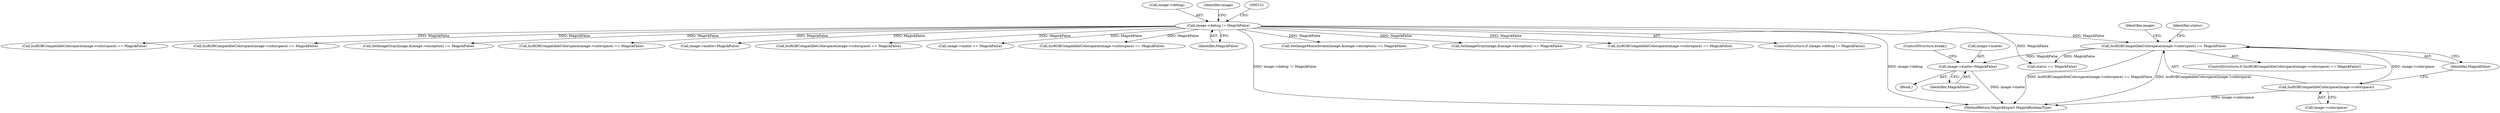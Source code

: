digraph "0_ImageMagick_d63a3c5729df59f183e9e110d5d8385d17caaad0@pointer" {
"1000439" [label="(Call,image->matte=MagickFalse)"];
"1000417" [label="(Call,IssRGBCompatibleColorspace(image->colorspace) == MagickFalse)"];
"1000418" [label="(Call,IssRGBCompatibleColorspace(image->colorspace))"];
"1000115" [label="(Call,image->debug != MagickFalse)"];
"1000439" [label="(Call,image->matte=MagickFalse)"];
"1000418" [label="(Call,IssRGBCompatibleColorspace(image->colorspace))"];
"1000417" [label="(Call,IssRGBCompatibleColorspace(image->colorspace) == MagickFalse)"];
"1000563" [label="(Call,image->matte == MagickFalse)"];
"1000115" [label="(Call,image->debug != MagickFalse)"];
"1000119" [label="(Identifier,MagickFalse)"];
"1000440" [label="(Call,image->matte)"];
"1000492" [label="(Call,IssRGBCompatibleColorspace(image->colorspace) == MagickFalse)"];
"1000419" [label="(Call,image->colorspace)"];
"1000422" [label="(Identifier,MagickFalse)"];
"1000444" [label="(ControlStructure,break;)"];
"1000416" [label="(ControlStructure,if (IssRGBCompatibleColorspace(image->colorspace) == MagickFalse))"];
"1000168" [label="(Call,SetImageMonochrome(image,&image->exception) == MagickFalse)"];
"1000245" [label="(Call,SetImageGray(image,&image->exception) == MagickFalse)"];
"1000273" [label="(Call,IssRGBCompatibleColorspace(image->colorspace) == MagickFalse)"];
"1000114" [label="(ControlStructure,if (image->debug != MagickFalse))"];
"1000116" [label="(Call,image->debug)"];
"1000415" [label="(Block,)"];
"1000594" [label="(MethodReturn,MagickExport MagickBooleanType)"];
"1000424" [label="(Identifier,status)"];
"1000373" [label="(Call,IssRGBCompatibleColorspace(image->colorspace) == MagickFalse)"];
"1000443" [label="(Identifier,MagickFalse)"];
"1000535" [label="(Call,IssRGBCompatibleColorspace(image->colorspace) == MagickFalse)"];
"1000223" [label="(Call,SetImageGray(image,&image->exception) == MagickFalse)"];
"1000324" [label="(Call,IssRGBCompatibleColorspace(image->colorspace) == MagickFalse)"];
"1000519" [label="(Call,image->matte=MagickFalse)"];
"1000431" [label="(Identifier,image)"];
"1000129" [label="(Identifier,image)"];
"1000448" [label="(Call,IssRGBCompatibleColorspace(image->colorspace) == MagickFalse)"];
"1000582" [label="(Call,status == MagickFalse)"];
"1000439" -> "1000415"  [label="AST: "];
"1000439" -> "1000443"  [label="CFG: "];
"1000440" -> "1000439"  [label="AST: "];
"1000443" -> "1000439"  [label="AST: "];
"1000444" -> "1000439"  [label="CFG: "];
"1000439" -> "1000594"  [label="DDG: image->matte"];
"1000417" -> "1000439"  [label="DDG: MagickFalse"];
"1000417" -> "1000416"  [label="AST: "];
"1000417" -> "1000422"  [label="CFG: "];
"1000418" -> "1000417"  [label="AST: "];
"1000422" -> "1000417"  [label="AST: "];
"1000424" -> "1000417"  [label="CFG: "];
"1000431" -> "1000417"  [label="CFG: "];
"1000417" -> "1000594"  [label="DDG: IssRGBCompatibleColorspace(image->colorspace)"];
"1000417" -> "1000594"  [label="DDG: IssRGBCompatibleColorspace(image->colorspace) == MagickFalse"];
"1000418" -> "1000417"  [label="DDG: image->colorspace"];
"1000115" -> "1000417"  [label="DDG: MagickFalse"];
"1000417" -> "1000582"  [label="DDG: MagickFalse"];
"1000418" -> "1000419"  [label="CFG: "];
"1000419" -> "1000418"  [label="AST: "];
"1000422" -> "1000418"  [label="CFG: "];
"1000418" -> "1000594"  [label="DDG: image->colorspace"];
"1000115" -> "1000114"  [label="AST: "];
"1000115" -> "1000119"  [label="CFG: "];
"1000116" -> "1000115"  [label="AST: "];
"1000119" -> "1000115"  [label="AST: "];
"1000121" -> "1000115"  [label="CFG: "];
"1000129" -> "1000115"  [label="CFG: "];
"1000115" -> "1000594"  [label="DDG: image->debug != MagickFalse"];
"1000115" -> "1000594"  [label="DDG: image->debug"];
"1000115" -> "1000168"  [label="DDG: MagickFalse"];
"1000115" -> "1000223"  [label="DDG: MagickFalse"];
"1000115" -> "1000245"  [label="DDG: MagickFalse"];
"1000115" -> "1000273"  [label="DDG: MagickFalse"];
"1000115" -> "1000324"  [label="DDG: MagickFalse"];
"1000115" -> "1000373"  [label="DDG: MagickFalse"];
"1000115" -> "1000448"  [label="DDG: MagickFalse"];
"1000115" -> "1000492"  [label="DDG: MagickFalse"];
"1000115" -> "1000519"  [label="DDG: MagickFalse"];
"1000115" -> "1000535"  [label="DDG: MagickFalse"];
"1000115" -> "1000563"  [label="DDG: MagickFalse"];
"1000115" -> "1000582"  [label="DDG: MagickFalse"];
}
